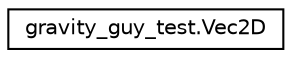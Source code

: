 digraph "Graphical Class Hierarchy"
{
 // LATEX_PDF_SIZE
  edge [fontname="Helvetica",fontsize="10",labelfontname="Helvetica",labelfontsize="10"];
  node [fontname="Helvetica",fontsize="10",shape=record];
  rankdir="LR";
  Node0 [label="gravity_guy_test.Vec2D",height=0.2,width=0.4,color="black", fillcolor="white", style="filled",URL="$classgravity__guy__test_1_1Vec2D.html",tooltip=" "];
}
